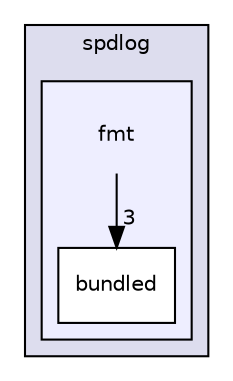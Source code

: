 digraph "C:/Dev/Nigredo/Nigredo/vendor/spdlog/include/spdlog/fmt" {
  compound=true
  node [ fontsize="10", fontname="Helvetica"];
  edge [ labelfontsize="10", labelfontname="Helvetica"];
  subgraph clusterdir_b695df804d786102fe2429e4b2badf33 {
    graph [ bgcolor="#ddddee", pencolor="black", label="spdlog" fontname="Helvetica", fontsize="10", URL="dir_b695df804d786102fe2429e4b2badf33.html"]
  subgraph clusterdir_f175da8d62c4727ccd7fed23bbc7478a {
    graph [ bgcolor="#eeeeff", pencolor="black", label="" URL="dir_f175da8d62c4727ccd7fed23bbc7478a.html"];
    dir_f175da8d62c4727ccd7fed23bbc7478a [shape=plaintext label="fmt"];
    dir_ff75d8c9978fdfb4056732fed7891fc8 [shape=box label="bundled" color="black" fillcolor="white" style="filled" URL="dir_ff75d8c9978fdfb4056732fed7891fc8.html"];
  }
  }
  dir_f175da8d62c4727ccd7fed23bbc7478a->dir_ff75d8c9978fdfb4056732fed7891fc8 [headlabel="3", labeldistance=1.5 headhref="dir_000011_000012.html"];
}
